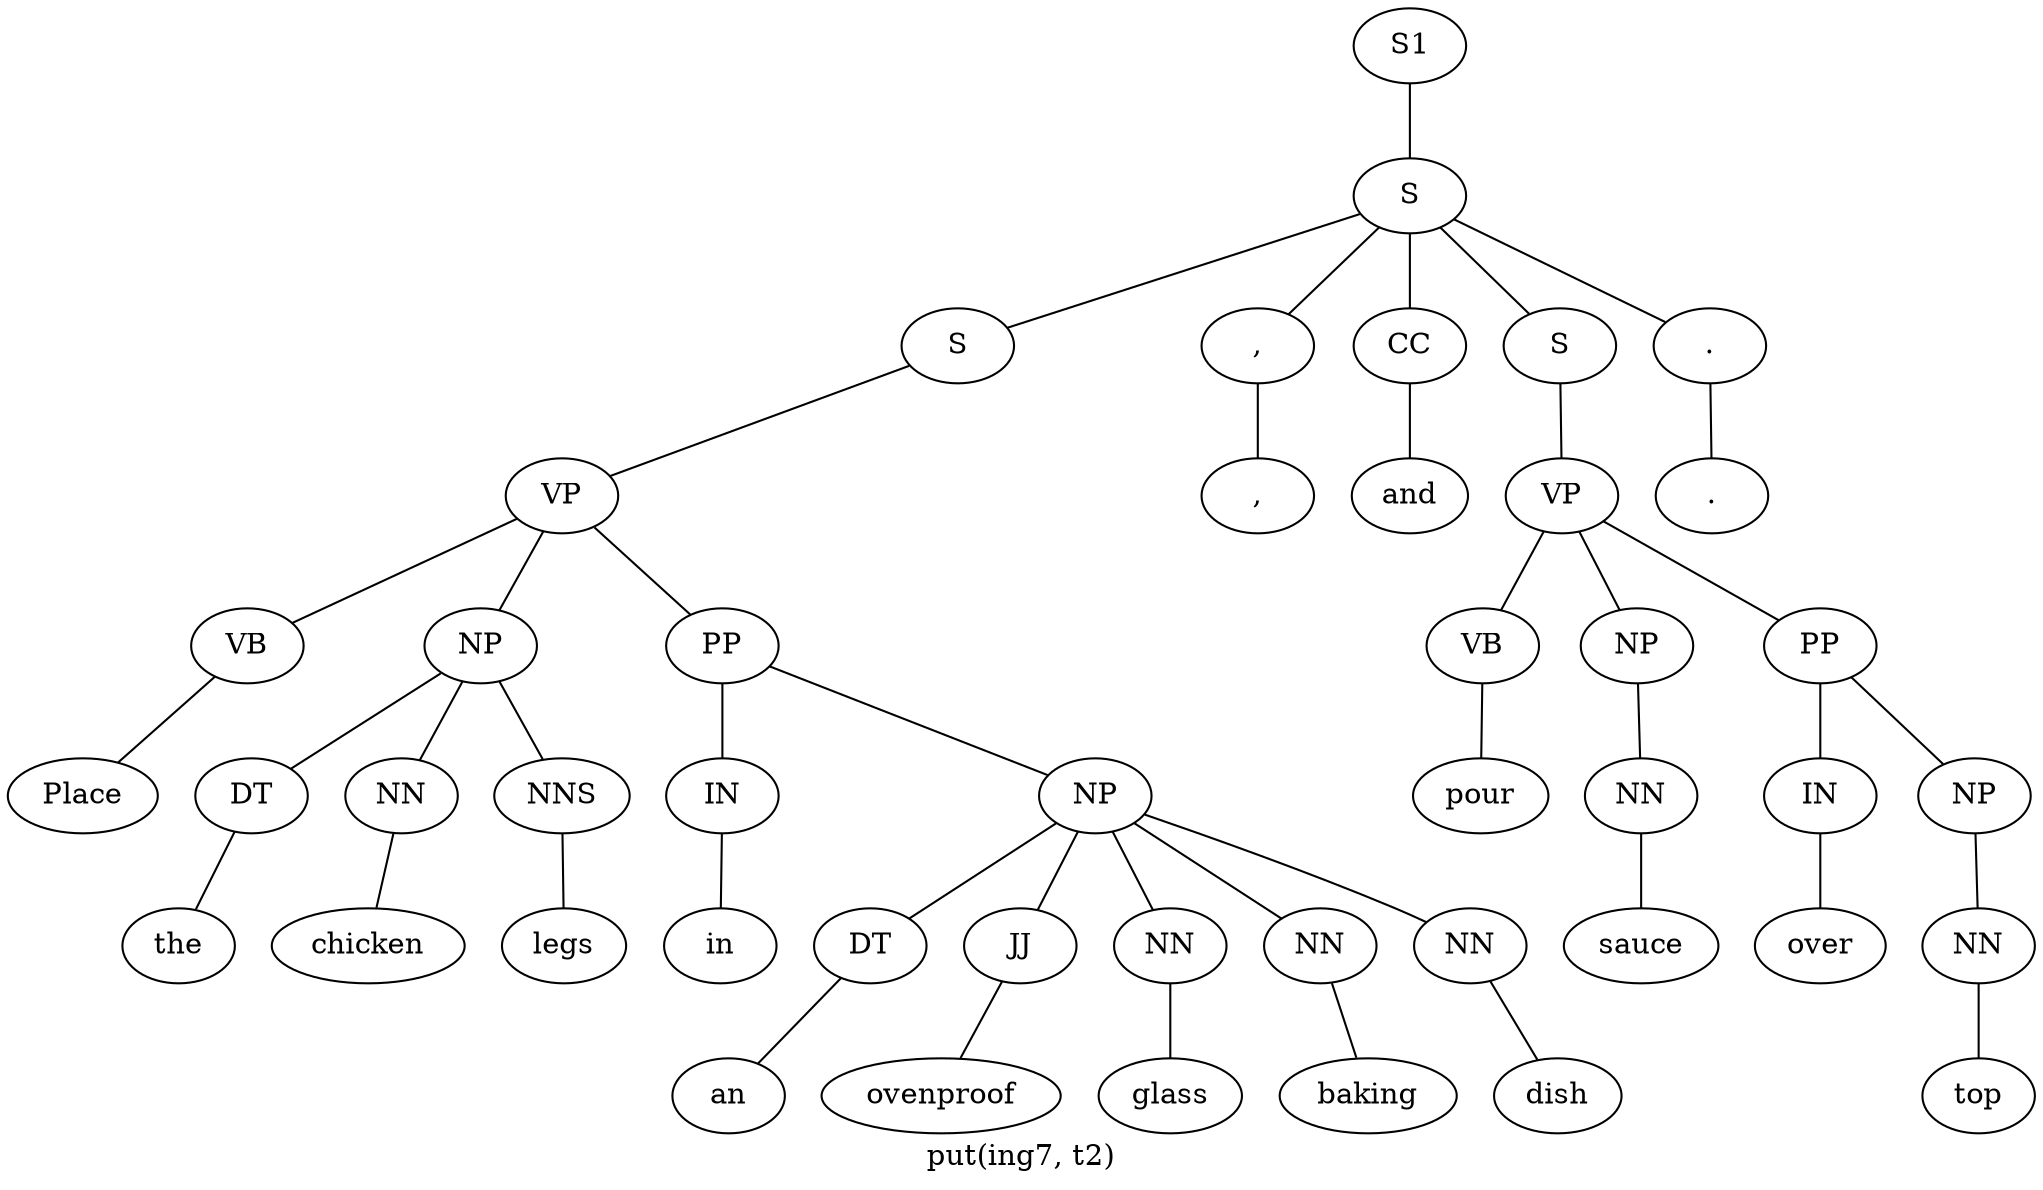graph SyntaxGraph {
	label = "put(ing7, t2)";
	Node0 [label="S1"];
	Node1 [label="S"];
	Node2 [label="S"];
	Node3 [label="VP"];
	Node4 [label="VB"];
	Node5 [label="Place"];
	Node6 [label="NP"];
	Node7 [label="DT"];
	Node8 [label="the"];
	Node9 [label="NN"];
	Node10 [label="chicken"];
	Node11 [label="NNS"];
	Node12 [label="legs"];
	Node13 [label="PP"];
	Node14 [label="IN"];
	Node15 [label="in"];
	Node16 [label="NP"];
	Node17 [label="DT"];
	Node18 [label="an"];
	Node19 [label="JJ"];
	Node20 [label="ovenproof"];
	Node21 [label="NN"];
	Node22 [label="glass"];
	Node23 [label="NN"];
	Node24 [label="baking"];
	Node25 [label="NN"];
	Node26 [label="dish"];
	Node27 [label=","];
	Node28 [label=","];
	Node29 [label="CC"];
	Node30 [label="and"];
	Node31 [label="S"];
	Node32 [label="VP"];
	Node33 [label="VB"];
	Node34 [label="pour"];
	Node35 [label="NP"];
	Node36 [label="NN"];
	Node37 [label="sauce"];
	Node38 [label="PP"];
	Node39 [label="IN"];
	Node40 [label="over"];
	Node41 [label="NP"];
	Node42 [label="NN"];
	Node43 [label="top"];
	Node44 [label="."];
	Node45 [label="."];

	Node0 -- Node1;
	Node1 -- Node2;
	Node1 -- Node27;
	Node1 -- Node29;
	Node1 -- Node31;
	Node1 -- Node44;
	Node2 -- Node3;
	Node3 -- Node4;
	Node3 -- Node6;
	Node3 -- Node13;
	Node4 -- Node5;
	Node6 -- Node7;
	Node6 -- Node9;
	Node6 -- Node11;
	Node7 -- Node8;
	Node9 -- Node10;
	Node11 -- Node12;
	Node13 -- Node14;
	Node13 -- Node16;
	Node14 -- Node15;
	Node16 -- Node17;
	Node16 -- Node19;
	Node16 -- Node21;
	Node16 -- Node23;
	Node16 -- Node25;
	Node17 -- Node18;
	Node19 -- Node20;
	Node21 -- Node22;
	Node23 -- Node24;
	Node25 -- Node26;
	Node27 -- Node28;
	Node29 -- Node30;
	Node31 -- Node32;
	Node32 -- Node33;
	Node32 -- Node35;
	Node32 -- Node38;
	Node33 -- Node34;
	Node35 -- Node36;
	Node36 -- Node37;
	Node38 -- Node39;
	Node38 -- Node41;
	Node39 -- Node40;
	Node41 -- Node42;
	Node42 -- Node43;
	Node44 -- Node45;
}